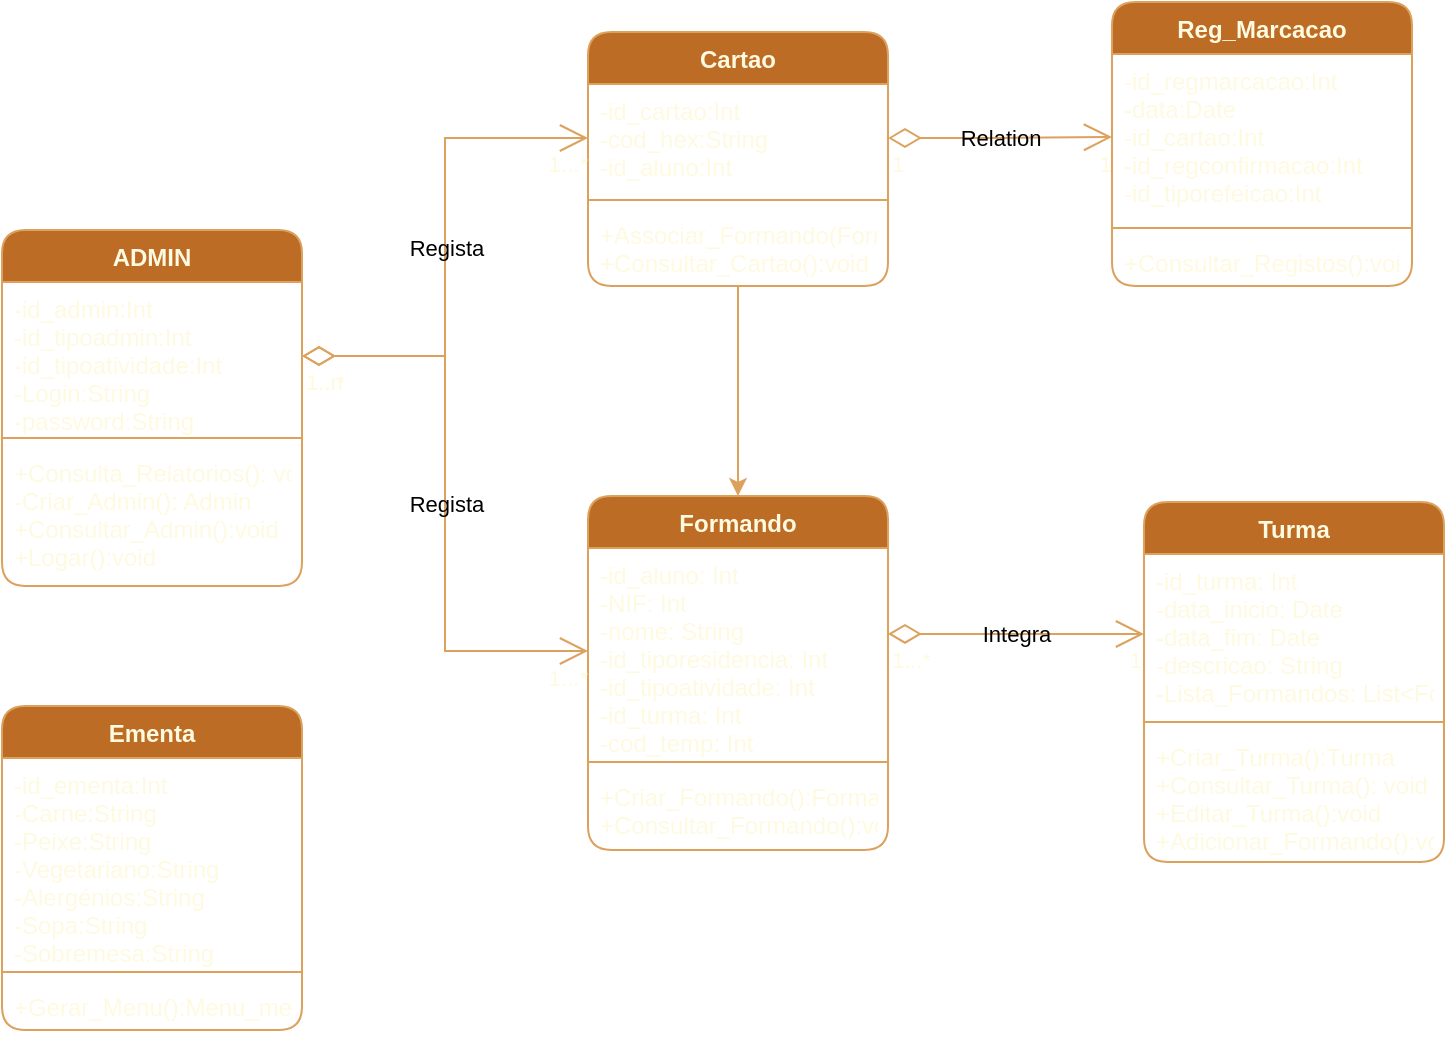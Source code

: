 <mxfile version="20.7.4" type="device"><diagram id="C5RBs43oDa-KdzZeNtuy" name="Page-1"><mxGraphModel dx="1862" dy="532" grid="0" gridSize="10" guides="1" tooltips="1" connect="1" arrows="1" fold="1" page="1" pageScale="1" pageWidth="827" pageHeight="1169" math="0" shadow="0"><root><mxCell id="WIyWlLk6GJQsqaUBKTNV-0"/><mxCell id="WIyWlLk6GJQsqaUBKTNV-1" parent="WIyWlLk6GJQsqaUBKTNV-0"/><mxCell id="HH4FQr6qtZYM5RvMpoSp-0" value="Formando" style="swimlane;fontStyle=1;align=center;verticalAlign=top;childLayout=stackLayout;horizontal=1;startSize=26;horizontalStack=0;resizeParent=1;resizeParentMax=0;resizeLast=0;collapsible=1;marginBottom=0;rotation=0;labelBackgroundColor=none;fillColor=#BC6C25;strokeColor=#DDA15E;fontColor=#FEFAE0;rounded=1;" parent="WIyWlLk6GJQsqaUBKTNV-1" vertex="1"><mxGeometry x="-521" y="250" width="150" height="177" as="geometry"/></mxCell><mxCell id="HH4FQr6qtZYM5RvMpoSp-1" value="-id_aluno: Int&#10;-NIF: Int&#10;-nome: String&#10;-id_tiporesidencia: Int&#10;-id_tipoatividade: Int&#10;-id_turma: Int&#10;-cod_temp: Int&#10;" style="text;strokeColor=none;fillColor=none;align=left;verticalAlign=top;spacingLeft=4;spacingRight=4;overflow=hidden;rotatable=0;points=[[0,0.5],[1,0.5]];portConstraint=eastwest;labelBackgroundColor=none;fontColor=#FEFAE0;rounded=1;" parent="HH4FQr6qtZYM5RvMpoSp-0" vertex="1"><mxGeometry y="26" width="150" height="103" as="geometry"/></mxCell><mxCell id="HH4FQr6qtZYM5RvMpoSp-2" value="" style="line;strokeWidth=1;fillColor=none;align=left;verticalAlign=middle;spacingTop=-1;spacingLeft=3;spacingRight=3;rotatable=0;labelPosition=right;points=[];portConstraint=eastwest;strokeColor=#DDA15E;labelBackgroundColor=none;fontColor=#FEFAE0;rounded=1;" parent="HH4FQr6qtZYM5RvMpoSp-0" vertex="1"><mxGeometry y="129" width="150" height="8" as="geometry"/></mxCell><mxCell id="HH4FQr6qtZYM5RvMpoSp-3" value="+Criar_Formando():Formando&#10;+Consultar_Formando():void&#10;" style="text;strokeColor=none;fillColor=none;align=left;verticalAlign=top;spacingLeft=4;spacingRight=4;overflow=hidden;rotatable=0;points=[[0,0.5],[1,0.5]];portConstraint=eastwest;labelBackgroundColor=none;fontColor=#FEFAE0;rounded=1;" parent="HH4FQr6qtZYM5RvMpoSp-0" vertex="1"><mxGeometry y="137" width="150" height="40" as="geometry"/></mxCell><mxCell id="HH4FQr6qtZYM5RvMpoSp-4" value="ADMIN" style="swimlane;fontStyle=1;align=center;verticalAlign=top;childLayout=stackLayout;horizontal=1;startSize=26;horizontalStack=0;resizeParent=1;resizeParentMax=0;resizeLast=0;collapsible=1;marginBottom=0;rotation=0;fillColor=#BC6C25;fontColor=#FEFAE0;strokeColor=#DDA15E;labelBackgroundColor=none;rounded=1;" parent="WIyWlLk6GJQsqaUBKTNV-1" vertex="1"><mxGeometry x="-814" y="117" width="150" height="178" as="geometry"/></mxCell><mxCell id="HH4FQr6qtZYM5RvMpoSp-5" value="-id_admin:Int&#10;-id_tipoadmin:Int&#10;-id_tipoatividade:Int&#10;-Login:String&#10;-password:String" style="text;strokeColor=none;fillColor=none;align=left;verticalAlign=top;spacingLeft=4;spacingRight=4;overflow=hidden;rotatable=0;points=[[0,0.5],[1,0.5]];portConstraint=eastwest;labelBackgroundColor=none;fontColor=#FEFAE0;rounded=1;" parent="HH4FQr6qtZYM5RvMpoSp-4" vertex="1"><mxGeometry y="26" width="150" height="74" as="geometry"/></mxCell><mxCell id="HH4FQr6qtZYM5RvMpoSp-6" value="" style="line;strokeWidth=1;fillColor=none;align=left;verticalAlign=middle;spacingTop=-1;spacingLeft=3;spacingRight=3;rotatable=0;labelPosition=right;points=[];portConstraint=eastwest;strokeColor=#DDA15E;labelBackgroundColor=none;fontColor=#FEFAE0;rounded=1;" parent="HH4FQr6qtZYM5RvMpoSp-4" vertex="1"><mxGeometry y="100" width="150" height="8" as="geometry"/></mxCell><mxCell id="HH4FQr6qtZYM5RvMpoSp-7" value="+Consulta_Relatorios(): void&#10;-Criar_Admin(): Admin&#10;+Consultar_Admin():void&#10;+Logar():void" style="text;strokeColor=none;fillColor=none;align=left;verticalAlign=top;spacingLeft=4;spacingRight=4;overflow=hidden;rotatable=0;points=[[0,0.5],[1,0.5]];portConstraint=eastwest;labelBackgroundColor=none;fontColor=#FEFAE0;rounded=1;" parent="HH4FQr6qtZYM5RvMpoSp-4" vertex="1"><mxGeometry y="108" width="150" height="70" as="geometry"/></mxCell><mxCell id="HH4FQr6qtZYM5RvMpoSp-8" value="Ementa" style="swimlane;fontStyle=1;align=center;verticalAlign=top;childLayout=stackLayout;horizontal=1;startSize=26;horizontalStack=0;resizeParent=1;resizeParentMax=0;resizeLast=0;collapsible=1;marginBottom=0;rotation=0;glass=0;rounded=1;shadow=0;labelBackgroundColor=none;fillColor=#BC6C25;strokeColor=#DDA15E;fontColor=#FEFAE0;" parent="WIyWlLk6GJQsqaUBKTNV-1" vertex="1"><mxGeometry x="-814" y="355" width="150" height="162" as="geometry"/></mxCell><mxCell id="HH4FQr6qtZYM5RvMpoSp-9" value="-id_ementa:Int&#10;-Carne:String&#10;-Peixe:String&#10;-Vegetariano:String&#10;-Alergénios:String&#10;-Sopa:String&#10;-Sobremesa:String" style="text;strokeColor=none;fillColor=none;align=left;verticalAlign=top;spacingLeft=4;spacingRight=4;overflow=hidden;rotatable=0;points=[[0,0.5],[1,0.5]];portConstraint=eastwest;labelBackgroundColor=none;fontColor=#FEFAE0;rounded=1;" parent="HH4FQr6qtZYM5RvMpoSp-8" vertex="1"><mxGeometry y="26" width="150" height="103" as="geometry"/></mxCell><mxCell id="HH4FQr6qtZYM5RvMpoSp-10" value="" style="line;strokeWidth=1;fillColor=none;align=left;verticalAlign=middle;spacingTop=-1;spacingLeft=3;spacingRight=3;rotatable=0;labelPosition=right;points=[];portConstraint=eastwest;strokeColor=#DDA15E;labelBackgroundColor=none;fontColor=#FEFAE0;rounded=1;" parent="HH4FQr6qtZYM5RvMpoSp-8" vertex="1"><mxGeometry y="129" width="150" height="8" as="geometry"/></mxCell><mxCell id="HH4FQr6qtZYM5RvMpoSp-11" value="+Gerar_Menu():Menu_mensal" style="text;strokeColor=none;fillColor=none;align=left;verticalAlign=top;spacingLeft=4;spacingRight=4;overflow=hidden;rotatable=0;points=[[0,0.5],[1,0.5]];portConstraint=eastwest;labelBackgroundColor=none;fontColor=#FEFAE0;rounded=1;" parent="HH4FQr6qtZYM5RvMpoSp-8" vertex="1"><mxGeometry y="137" width="150" height="25" as="geometry"/></mxCell><mxCell id="HH4FQr6qtZYM5RvMpoSp-12" value="Turma" style="swimlane;fontStyle=1;align=center;verticalAlign=top;childLayout=stackLayout;horizontal=1;startSize=26;horizontalStack=0;resizeParent=1;resizeParentMax=0;resizeLast=0;collapsible=1;marginBottom=0;rotation=0;labelBackgroundColor=none;fillColor=#BC6C25;strokeColor=#DDA15E;fontColor=#FEFAE0;rounded=1;" parent="WIyWlLk6GJQsqaUBKTNV-1" vertex="1"><mxGeometry x="-243" y="253" width="150" height="180" as="geometry"/></mxCell><mxCell id="HH4FQr6qtZYM5RvMpoSp-13" value="-id_turma: Int&#10;-data_inicio: Date&#10;-data_fim: Date&#10;-descricao: String&#10;-Lista_Formandos: List&lt;Formando&gt;" style="text;strokeColor=none;fillColor=none;align=left;verticalAlign=top;spacingLeft=4;spacingRight=4;overflow=hidden;rotatable=0;points=[[0,0.5],[1,0.5]];portConstraint=eastwest;labelBackgroundColor=none;fontColor=#FEFAE0;rounded=1;" parent="HH4FQr6qtZYM5RvMpoSp-12" vertex="1"><mxGeometry y="26" width="150" height="80" as="geometry"/></mxCell><mxCell id="HH4FQr6qtZYM5RvMpoSp-14" value="" style="line;strokeWidth=1;fillColor=none;align=left;verticalAlign=middle;spacingTop=-1;spacingLeft=3;spacingRight=3;rotatable=0;labelPosition=right;points=[];portConstraint=eastwest;strokeColor=#DDA15E;labelBackgroundColor=none;fontColor=#FEFAE0;rounded=1;" parent="HH4FQr6qtZYM5RvMpoSp-12" vertex="1"><mxGeometry y="106" width="150" height="8" as="geometry"/></mxCell><mxCell id="HH4FQr6qtZYM5RvMpoSp-15" value="+Criar_Turma():Turma&#10;+Consultar_Turma(): void&#10;+Editar_Turma():void&#10;+Adicionar_Formando():void" style="text;strokeColor=none;fillColor=none;align=left;verticalAlign=top;spacingLeft=4;spacingRight=4;overflow=hidden;rotatable=0;points=[[0,0.5],[1,0.5]];portConstraint=eastwest;labelBackgroundColor=none;fontColor=#FEFAE0;rounded=1;" parent="HH4FQr6qtZYM5RvMpoSp-12" vertex="1"><mxGeometry y="114" width="150" height="66" as="geometry"/></mxCell><mxCell id="WzWWUuzTCXn2o0Nv5A74-23" style="edgeStyle=orthogonalEdgeStyle;rounded=0;orthogonalLoop=1;jettySize=auto;html=1;labelBackgroundColor=none;strokeColor=#DDA15E;fontColor=default;" edge="1" parent="WIyWlLk6GJQsqaUBKTNV-1" source="HH4FQr6qtZYM5RvMpoSp-20" target="HH4FQr6qtZYM5RvMpoSp-0"><mxGeometry relative="1" as="geometry"/></mxCell><mxCell id="HH4FQr6qtZYM5RvMpoSp-20" value="Cartao" style="swimlane;fontStyle=1;align=center;verticalAlign=top;childLayout=stackLayout;horizontal=1;startSize=26;horizontalStack=0;resizeParent=1;resizeParentMax=0;resizeLast=0;collapsible=1;marginBottom=0;rotation=0;labelBackgroundColor=none;fillColor=#BC6C25;strokeColor=#DDA15E;fontColor=#FEFAE0;rounded=1;" parent="WIyWlLk6GJQsqaUBKTNV-1" vertex="1"><mxGeometry x="-521" y="18" width="150" height="127" as="geometry"/></mxCell><mxCell id="HH4FQr6qtZYM5RvMpoSp-21" value="-id_cartao:Int&#10;-cod_hex:String&#10;-id_aluno:Int" style="text;strokeColor=none;fillColor=none;align=left;verticalAlign=top;spacingLeft=4;spacingRight=4;overflow=hidden;rotatable=0;points=[[0,0.5],[1,0.5]];portConstraint=eastwest;labelBackgroundColor=none;fontColor=#FEFAE0;rounded=1;" parent="HH4FQr6qtZYM5RvMpoSp-20" vertex="1"><mxGeometry y="26" width="150" height="54" as="geometry"/></mxCell><mxCell id="HH4FQr6qtZYM5RvMpoSp-22" value="" style="line;strokeWidth=1;fillColor=none;align=left;verticalAlign=middle;spacingTop=-1;spacingLeft=3;spacingRight=3;rotatable=0;labelPosition=right;points=[];portConstraint=eastwest;strokeColor=#DDA15E;labelBackgroundColor=none;fontColor=#FEFAE0;rounded=1;" parent="HH4FQr6qtZYM5RvMpoSp-20" vertex="1"><mxGeometry y="80" width="150" height="8" as="geometry"/></mxCell><mxCell id="HH4FQr6qtZYM5RvMpoSp-23" value="+Associar_Formando(Formando):void&#10;+Consultar_Cartao():void" style="text;strokeColor=none;fillColor=none;align=left;verticalAlign=top;spacingLeft=4;spacingRight=4;overflow=hidden;rotatable=0;points=[[0,0.5],[1,0.5]];portConstraint=eastwest;labelBackgroundColor=none;fontColor=#FEFAE0;rounded=1;" parent="HH4FQr6qtZYM5RvMpoSp-20" vertex="1"><mxGeometry y="88" width="150" height="39" as="geometry"/></mxCell><mxCell id="HH4FQr6qtZYM5RvMpoSp-32" value="Reg_Marcacao" style="swimlane;fontStyle=1;align=center;verticalAlign=top;childLayout=stackLayout;horizontal=1;startSize=26;horizontalStack=0;resizeParent=1;resizeParentMax=0;resizeLast=0;collapsible=1;marginBottom=0;rotation=0;labelBackgroundColor=none;fillColor=#BC6C25;strokeColor=#DDA15E;fontColor=#FEFAE0;rounded=1;" parent="WIyWlLk6GJQsqaUBKTNV-1" vertex="1"><mxGeometry x="-259" y="3" width="150" height="142" as="geometry"/></mxCell><mxCell id="HH4FQr6qtZYM5RvMpoSp-33" value="-id_regmarcacao:Int&#10;-data:Date&#10;-id_cartao:Int&#10;-id_regconfirmacao:Int&#10;-id_tiporefeicao:Int" style="text;strokeColor=none;fillColor=none;align=left;verticalAlign=top;spacingLeft=4;spacingRight=4;overflow=hidden;rotatable=0;points=[[0,0.5],[1,0.5]];portConstraint=eastwest;labelBackgroundColor=none;fontColor=#FEFAE0;rounded=1;" parent="HH4FQr6qtZYM5RvMpoSp-32" vertex="1"><mxGeometry y="26" width="150" height="83" as="geometry"/></mxCell><mxCell id="HH4FQr6qtZYM5RvMpoSp-34" value="" style="line;strokeWidth=1;fillColor=none;align=left;verticalAlign=middle;spacingTop=-1;spacingLeft=3;spacingRight=3;rotatable=0;labelPosition=right;points=[];portConstraint=eastwest;strokeColor=#DDA15E;labelBackgroundColor=none;fontColor=#FEFAE0;rounded=1;" parent="HH4FQr6qtZYM5RvMpoSp-32" vertex="1"><mxGeometry y="109" width="150" height="8" as="geometry"/></mxCell><mxCell id="HH4FQr6qtZYM5RvMpoSp-35" value="+Consultar_Registos():void" style="text;strokeColor=none;fillColor=none;align=left;verticalAlign=top;spacingLeft=4;spacingRight=4;overflow=hidden;rotatable=0;points=[[0,0.5],[1,0.5]];portConstraint=eastwest;labelBackgroundColor=none;fontColor=#FEFAE0;rounded=1;" parent="HH4FQr6qtZYM5RvMpoSp-32" vertex="1"><mxGeometry y="117" width="150" height="25" as="geometry"/></mxCell><mxCell id="WzWWUuzTCXn2o0Nv5A74-26" value="Integra" style="endArrow=open;html=1;endSize=12;startArrow=diamondThin;startSize=14;startFill=0;edgeStyle=orthogonalEdgeStyle;rounded=0;exitX=1;exitY=0.417;exitDx=0;exitDy=0;exitPerimeter=0;entryX=0;entryY=0.5;entryDx=0;entryDy=0;labelBackgroundColor=none;strokeColor=#DDA15E;fontColor=default;" edge="1" parent="WIyWlLk6GJQsqaUBKTNV-1" source="HH4FQr6qtZYM5RvMpoSp-1" target="HH4FQr6qtZYM5RvMpoSp-13"><mxGeometry relative="1" as="geometry"><mxPoint x="-388" y="319" as="sourcePoint"/><mxPoint x="-228" y="319" as="targetPoint"/></mxGeometry></mxCell><mxCell id="WzWWUuzTCXn2o0Nv5A74-27" value="1...*" style="edgeLabel;resizable=0;html=1;align=left;verticalAlign=top;labelBackgroundColor=none;fontColor=#FEFAE0;" connectable="0" vertex="1" parent="WzWWUuzTCXn2o0Nv5A74-26"><mxGeometry x="-1" relative="1" as="geometry"/></mxCell><mxCell id="WzWWUuzTCXn2o0Nv5A74-28" value="1" style="edgeLabel;resizable=0;html=1;align=right;verticalAlign=top;labelBackgroundColor=none;fontColor=#FEFAE0;" connectable="0" vertex="1" parent="WzWWUuzTCXn2o0Nv5A74-26"><mxGeometry x="1" relative="1" as="geometry"/></mxCell><mxCell id="WzWWUuzTCXn2o0Nv5A74-29" value="Regista" style="endArrow=open;html=1;endSize=12;startArrow=diamondThin;startSize=14;startFill=0;edgeStyle=orthogonalEdgeStyle;rounded=0;labelBackgroundColor=none;strokeColor=#DDA15E;fontColor=default;" edge="1" parent="WIyWlLk6GJQsqaUBKTNV-1" source="HH4FQr6qtZYM5RvMpoSp-5" target="HH4FQr6qtZYM5RvMpoSp-21"><mxGeometry relative="1" as="geometry"><mxPoint x="-640" y="223.941" as="sourcePoint"/><mxPoint x="-512.0" y="223.99" as="targetPoint"/></mxGeometry></mxCell><mxCell id="WzWWUuzTCXn2o0Nv5A74-30" value="1..n" style="edgeLabel;resizable=0;html=1;align=left;verticalAlign=top;labelBackgroundColor=none;fontColor=#FEFAE0;" connectable="0" vertex="1" parent="WzWWUuzTCXn2o0Nv5A74-29"><mxGeometry x="-1" relative="1" as="geometry"/></mxCell><mxCell id="WzWWUuzTCXn2o0Nv5A74-31" value="1...*" style="edgeLabel;resizable=0;html=1;align=right;verticalAlign=top;labelBackgroundColor=none;fontColor=#FEFAE0;" connectable="0" vertex="1" parent="WzWWUuzTCXn2o0Nv5A74-29"><mxGeometry x="1" relative="1" as="geometry"/></mxCell><mxCell id="WzWWUuzTCXn2o0Nv5A74-32" value="Regista" style="endArrow=open;html=1;endSize=12;startArrow=diamondThin;startSize=14;startFill=0;edgeStyle=orthogonalEdgeStyle;rounded=0;labelBackgroundColor=none;strokeColor=#DDA15E;fontColor=default;" edge="1" parent="WIyWlLk6GJQsqaUBKTNV-1" source="HH4FQr6qtZYM5RvMpoSp-5" target="HH4FQr6qtZYM5RvMpoSp-1"><mxGeometry relative="1" as="geometry"><mxPoint x="-654" y="190.0" as="sourcePoint"/><mxPoint x="-511" y="81.059" as="targetPoint"/></mxGeometry></mxCell><mxCell id="WzWWUuzTCXn2o0Nv5A74-33" value="1...*" style="edgeLabel;resizable=0;html=1;align=left;verticalAlign=top;labelBackgroundColor=none;fontColor=#FEFAE0;" connectable="0" vertex="1" parent="WzWWUuzTCXn2o0Nv5A74-32"><mxGeometry x="-1" relative="1" as="geometry"/></mxCell><mxCell id="WzWWUuzTCXn2o0Nv5A74-34" value="1...*" style="edgeLabel;resizable=0;html=1;align=right;verticalAlign=top;labelBackgroundColor=none;fontColor=#FEFAE0;" connectable="0" vertex="1" parent="WzWWUuzTCXn2o0Nv5A74-32"><mxGeometry x="1" relative="1" as="geometry"/></mxCell><mxCell id="WzWWUuzTCXn2o0Nv5A74-35" value="Relation" style="endArrow=open;html=1;endSize=12;startArrow=diamondThin;startSize=14;startFill=0;edgeStyle=orthogonalEdgeStyle;rounded=0;labelBackgroundColor=none;strokeColor=#DDA15E;fontColor=default;" edge="1" parent="WIyWlLk6GJQsqaUBKTNV-1" source="HH4FQr6qtZYM5RvMpoSp-21" target="HH4FQr6qtZYM5RvMpoSp-33"><mxGeometry relative="1" as="geometry"><mxPoint x="-369" y="203" as="sourcePoint"/><mxPoint x="-209" y="203" as="targetPoint"/></mxGeometry></mxCell><mxCell id="WzWWUuzTCXn2o0Nv5A74-36" value="1" style="edgeLabel;resizable=0;html=1;align=left;verticalAlign=top;labelBackgroundColor=none;fontColor=#FEFAE0;" connectable="0" vertex="1" parent="WzWWUuzTCXn2o0Nv5A74-35"><mxGeometry x="-1" relative="1" as="geometry"/></mxCell><mxCell id="WzWWUuzTCXn2o0Nv5A74-37" value="1" style="edgeLabel;resizable=0;html=1;align=right;verticalAlign=top;labelBackgroundColor=none;fontColor=#FEFAE0;" connectable="0" vertex="1" parent="WzWWUuzTCXn2o0Nv5A74-35"><mxGeometry x="1" relative="1" as="geometry"/></mxCell></root></mxGraphModel></diagram></mxfile>